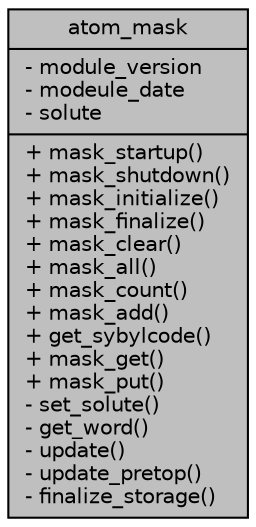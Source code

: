 digraph "atom_mask"
{
  edge [fontname="Helvetica",fontsize="10",labelfontname="Helvetica",labelfontsize="10"];
  node [fontname="Helvetica",fontsize="10",shape=record];
  Node1 [label="{atom_mask\n|- module_version\l- modeule_date\l- solute\l|+ mask_startup()\l+ mask_shutdown()\l+ mask_initialize()\l+ mask_finalize()\l+ mask_clear()\l+ mask_all()\l+ mask_count()\l+ mask_add()\l+ get_sybylcode()\l+ mask_get()\l+ mask_put()\l- set_solute()\l- get_word()\l- update()\l- update_pretop()\l- finalize_storage()\l}",height=0.2,width=0.4,color="black", fillcolor="grey75", style="filled" fontcolor="black"];
}
